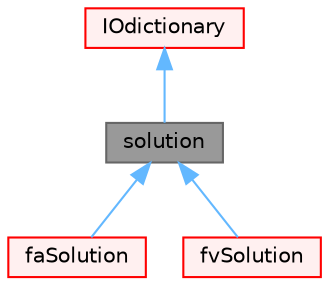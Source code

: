 digraph "solution"
{
 // LATEX_PDF_SIZE
  bgcolor="transparent";
  edge [fontname=Helvetica,fontsize=10,labelfontname=Helvetica,labelfontsize=10];
  node [fontname=Helvetica,fontsize=10,shape=box,height=0.2,width=0.4];
  Node1 [id="Node000001",label="solution",height=0.2,width=0.4,color="gray40", fillcolor="grey60", style="filled", fontcolor="black",tooltip="Selector class for relaxation factors, solver type and solution."];
  Node2 -> Node1 [id="edge1_Node000001_Node000002",dir="back",color="steelblue1",style="solid",tooltip=" "];
  Node2 [id="Node000002",label="IOdictionary",height=0.2,width=0.4,color="red", fillcolor="#FFF0F0", style="filled",URL="$classFoam_1_1IOdictionary.html",tooltip="IOdictionary is derived from dictionary and IOobject to give the dictionary automatic IO functionalit..."];
  Node1 -> Node11 [id="edge2_Node000001_Node000011",dir="back",color="steelblue1",style="solid",tooltip=" "];
  Node11 [id="Node000011",label="faSolution",height=0.2,width=0.4,color="red", fillcolor="#FFF0F0", style="filled",URL="$classFoam_1_1faSolution.html",tooltip="Selector class for finite area solution. faMesh is derived from faSolution so that all fields have ac..."];
  Node1 -> Node14 [id="edge3_Node000001_Node000014",dir="back",color="steelblue1",style="solid",tooltip=" "];
  Node14 [id="Node000014",label="fvSolution",height=0.2,width=0.4,color="red", fillcolor="#FFF0F0", style="filled",URL="$classFoam_1_1fvSolution.html",tooltip="Selector class for finite volume solution solution. fvMesh is derived from fvSolution so that all fie..."];
}
